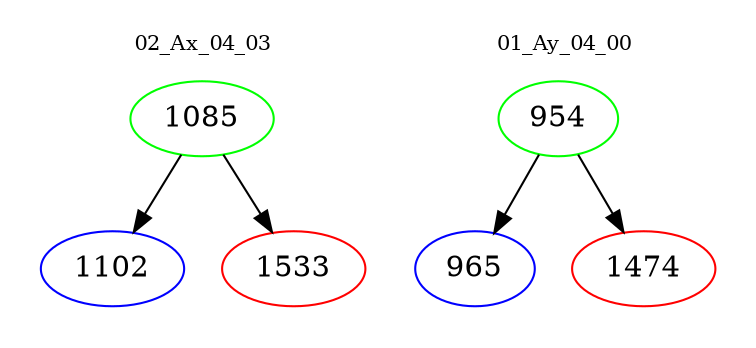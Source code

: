 digraph{
subgraph cluster_0 {
color = white
label = "02_Ax_04_03";
fontsize=10;
T0_1085 [label="1085", color="green"]
T0_1085 -> T0_1102 [color="black"]
T0_1102 [label="1102", color="blue"]
T0_1085 -> T0_1533 [color="black"]
T0_1533 [label="1533", color="red"]
}
subgraph cluster_1 {
color = white
label = "01_Ay_04_00";
fontsize=10;
T1_954 [label="954", color="green"]
T1_954 -> T1_965 [color="black"]
T1_965 [label="965", color="blue"]
T1_954 -> T1_1474 [color="black"]
T1_1474 [label="1474", color="red"]
}
}
